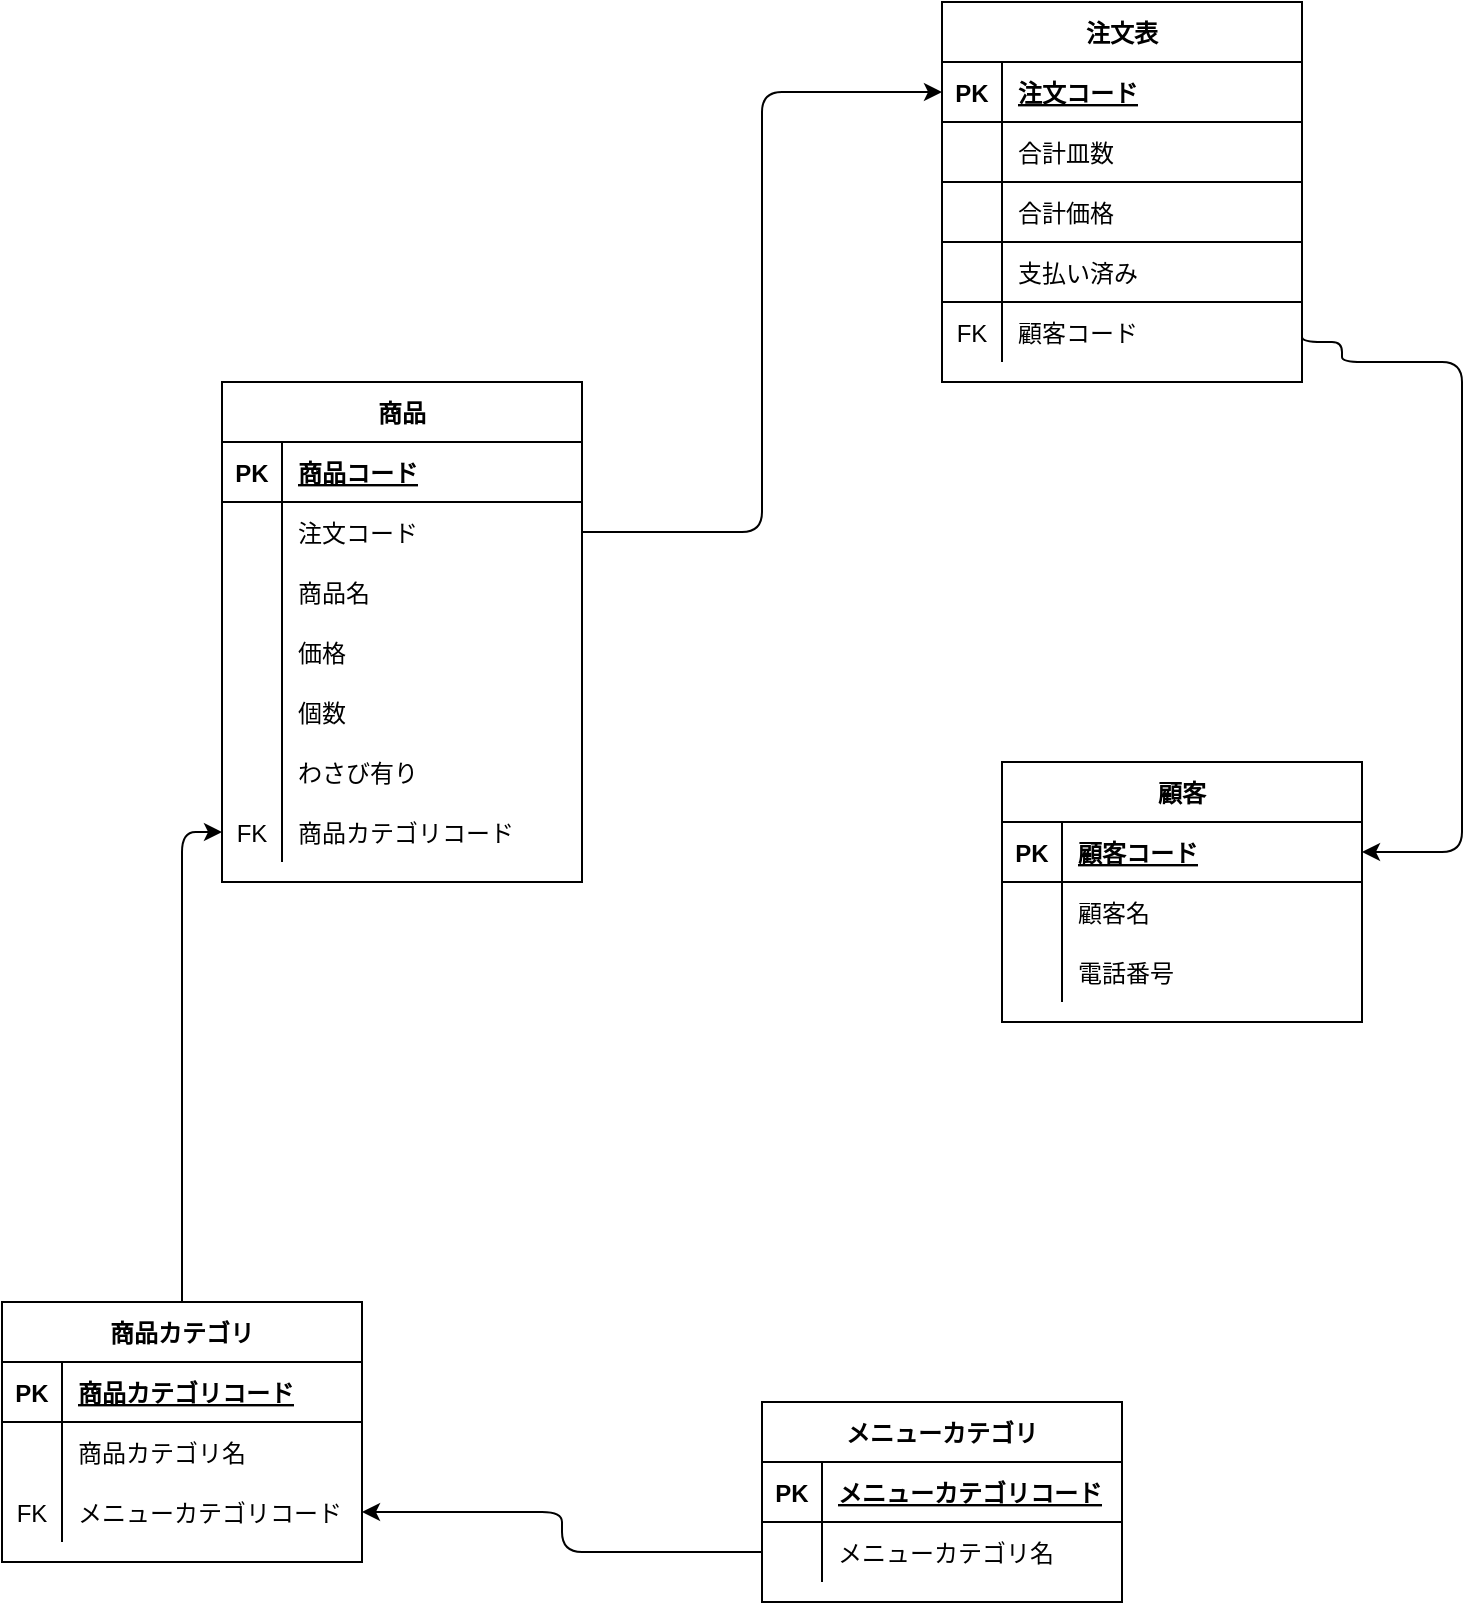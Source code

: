 <mxfile>
    <diagram id="0tB37L-FUxQmcfze4Efi" name="Page-1">
        <mxGraphModel dx="917" dy="1046" grid="1" gridSize="10" guides="1" tooltips="1" connect="1" arrows="1" fold="1" page="1" pageScale="1" pageWidth="850" pageHeight="1100" math="0" shadow="0">
            <root>
                <mxCell id="0"/>
                <mxCell id="1" parent="0"/>
                <mxCell id="IEJBZTlUMF-9hDdgVfmo-73" value="注文表" style="shape=table;startSize=30;container=1;collapsible=1;childLayout=tableLayout;fixedRows=1;rowLines=1;fontStyle=1;align=center;resizeLast=1;" parent="1" vertex="1">
                    <mxGeometry x="560" y="20" width="180" height="190" as="geometry"/>
                </mxCell>
                <mxCell id="IEJBZTlUMF-9hDdgVfmo-74" value="" style="shape=partialRectangle;collapsible=0;dropTarget=0;pointerEvents=0;fillColor=none;top=0;left=0;bottom=1;right=0;points=[[0,0.5],[1,0.5]];portConstraint=eastwest;" parent="IEJBZTlUMF-9hDdgVfmo-73" vertex="1">
                    <mxGeometry y="30" width="180" height="30" as="geometry"/>
                </mxCell>
                <mxCell id="IEJBZTlUMF-9hDdgVfmo-75" value="PK" style="shape=partialRectangle;connectable=0;fillColor=none;top=0;left=0;bottom=0;right=0;fontStyle=1;overflow=hidden;" parent="IEJBZTlUMF-9hDdgVfmo-74" vertex="1">
                    <mxGeometry width="30" height="30" as="geometry">
                        <mxRectangle width="30" height="30" as="alternateBounds"/>
                    </mxGeometry>
                </mxCell>
                <mxCell id="IEJBZTlUMF-9hDdgVfmo-76" value="注文コード" style="shape=partialRectangle;connectable=0;fillColor=none;top=0;left=0;bottom=0;right=0;align=left;spacingLeft=6;fontStyle=5;overflow=hidden;" parent="IEJBZTlUMF-9hDdgVfmo-74" vertex="1">
                    <mxGeometry x="30" width="150" height="30" as="geometry">
                        <mxRectangle width="150" height="30" as="alternateBounds"/>
                    </mxGeometry>
                </mxCell>
                <mxCell id="IEJBZTlUMF-9hDdgVfmo-77" value="" style="shape=partialRectangle;collapsible=0;dropTarget=0;pointerEvents=0;fillColor=none;top=0;left=0;bottom=0;right=0;points=[[0,0.5],[1,0.5]];portConstraint=eastwest;" parent="IEJBZTlUMF-9hDdgVfmo-73" vertex="1">
                    <mxGeometry y="60" width="180" height="30" as="geometry"/>
                </mxCell>
                <mxCell id="IEJBZTlUMF-9hDdgVfmo-78" value="" style="shape=partialRectangle;connectable=0;fillColor=none;top=0;left=0;bottom=0;right=0;editable=1;overflow=hidden;" parent="IEJBZTlUMF-9hDdgVfmo-77" vertex="1">
                    <mxGeometry width="30" height="30" as="geometry">
                        <mxRectangle width="30" height="30" as="alternateBounds"/>
                    </mxGeometry>
                </mxCell>
                <mxCell id="IEJBZTlUMF-9hDdgVfmo-79" value="合計皿数" style="shape=partialRectangle;connectable=0;fillColor=none;top=0;left=0;bottom=0;right=0;align=left;spacingLeft=6;overflow=hidden;" parent="IEJBZTlUMF-9hDdgVfmo-77" vertex="1">
                    <mxGeometry x="30" width="150" height="30" as="geometry">
                        <mxRectangle width="150" height="30" as="alternateBounds"/>
                    </mxGeometry>
                </mxCell>
                <mxCell id="IEJBZTlUMF-9hDdgVfmo-229" value="" style="shape=partialRectangle;collapsible=0;dropTarget=0;pointerEvents=0;fillColor=none;top=0;left=0;bottom=0;right=0;points=[[0,0.5],[1,0.5]];portConstraint=eastwest;" parent="IEJBZTlUMF-9hDdgVfmo-73" vertex="1">
                    <mxGeometry y="90" width="180" height="30" as="geometry"/>
                </mxCell>
                <mxCell id="IEJBZTlUMF-9hDdgVfmo-230" value="" style="shape=partialRectangle;connectable=0;fillColor=none;top=0;left=0;bottom=0;right=0;editable=1;overflow=hidden;" parent="IEJBZTlUMF-9hDdgVfmo-229" vertex="1">
                    <mxGeometry width="30" height="30" as="geometry">
                        <mxRectangle width="30" height="30" as="alternateBounds"/>
                    </mxGeometry>
                </mxCell>
                <mxCell id="IEJBZTlUMF-9hDdgVfmo-231" value="合計価格" style="shape=partialRectangle;connectable=0;fillColor=none;top=0;left=0;bottom=0;right=0;align=left;spacingLeft=6;overflow=hidden;" parent="IEJBZTlUMF-9hDdgVfmo-229" vertex="1">
                    <mxGeometry x="30" width="150" height="30" as="geometry">
                        <mxRectangle width="150" height="30" as="alternateBounds"/>
                    </mxGeometry>
                </mxCell>
                <mxCell id="IEJBZTlUMF-9hDdgVfmo-80" value="" style="shape=partialRectangle;collapsible=0;dropTarget=0;pointerEvents=0;fillColor=none;top=0;left=0;bottom=0;right=0;points=[[0,0.5],[1,0.5]];portConstraint=eastwest;" parent="IEJBZTlUMF-9hDdgVfmo-73" vertex="1">
                    <mxGeometry y="120" width="180" height="30" as="geometry"/>
                </mxCell>
                <mxCell id="IEJBZTlUMF-9hDdgVfmo-81" value="" style="shape=partialRectangle;connectable=0;fillColor=none;top=0;left=0;bottom=0;right=0;editable=1;overflow=hidden;" parent="IEJBZTlUMF-9hDdgVfmo-80" vertex="1">
                    <mxGeometry width="30" height="30" as="geometry">
                        <mxRectangle width="30" height="30" as="alternateBounds"/>
                    </mxGeometry>
                </mxCell>
                <mxCell id="IEJBZTlUMF-9hDdgVfmo-82" value="支払い済み" style="shape=partialRectangle;connectable=0;fillColor=none;top=0;left=0;bottom=0;right=0;align=left;spacingLeft=6;overflow=hidden;" parent="IEJBZTlUMF-9hDdgVfmo-80" vertex="1">
                    <mxGeometry x="30" width="150" height="30" as="geometry">
                        <mxRectangle width="150" height="30" as="alternateBounds"/>
                    </mxGeometry>
                </mxCell>
                <mxCell id="IEJBZTlUMF-9hDdgVfmo-116" value="" style="shape=partialRectangle;collapsible=0;dropTarget=0;pointerEvents=0;fillColor=none;top=0;left=0;bottom=0;right=0;points=[[0,0.5],[1,0.5]];portConstraint=eastwest;" parent="IEJBZTlUMF-9hDdgVfmo-73" vertex="1">
                    <mxGeometry y="150" width="180" height="30" as="geometry"/>
                </mxCell>
                <mxCell id="IEJBZTlUMF-9hDdgVfmo-117" value="FK" style="shape=partialRectangle;connectable=0;fillColor=none;top=0;left=0;bottom=0;right=0;editable=1;overflow=hidden;" parent="IEJBZTlUMF-9hDdgVfmo-116" vertex="1">
                    <mxGeometry width="30" height="30" as="geometry">
                        <mxRectangle width="30" height="30" as="alternateBounds"/>
                    </mxGeometry>
                </mxCell>
                <mxCell id="IEJBZTlUMF-9hDdgVfmo-118" value="顧客コード" style="shape=partialRectangle;connectable=0;fillColor=none;top=0;left=0;bottom=0;right=0;align=left;spacingLeft=6;overflow=hidden;" parent="IEJBZTlUMF-9hDdgVfmo-116" vertex="1">
                    <mxGeometry x="30" width="150" height="30" as="geometry">
                        <mxRectangle width="150" height="30" as="alternateBounds"/>
                    </mxGeometry>
                </mxCell>
                <mxCell id="IEJBZTlUMF-9hDdgVfmo-86" value="商品" style="shape=table;startSize=30;container=1;collapsible=1;childLayout=tableLayout;fixedRows=1;rowLines=0;fontStyle=1;align=center;resizeLast=1;" parent="1" vertex="1">
                    <mxGeometry x="200" y="210" width="180" height="250" as="geometry"/>
                </mxCell>
                <mxCell id="IEJBZTlUMF-9hDdgVfmo-87" value="" style="shape=partialRectangle;collapsible=0;dropTarget=0;pointerEvents=0;fillColor=none;top=0;left=0;bottom=1;right=0;points=[[0,0.5],[1,0.5]];portConstraint=eastwest;" parent="IEJBZTlUMF-9hDdgVfmo-86" vertex="1">
                    <mxGeometry y="30" width="180" height="30" as="geometry"/>
                </mxCell>
                <mxCell id="IEJBZTlUMF-9hDdgVfmo-88" value="PK" style="shape=partialRectangle;connectable=0;fillColor=none;top=0;left=0;bottom=0;right=0;fontStyle=1;overflow=hidden;" parent="IEJBZTlUMF-9hDdgVfmo-87" vertex="1">
                    <mxGeometry width="30" height="30" as="geometry">
                        <mxRectangle width="30" height="30" as="alternateBounds"/>
                    </mxGeometry>
                </mxCell>
                <mxCell id="IEJBZTlUMF-9hDdgVfmo-89" value="商品コード" style="shape=partialRectangle;connectable=0;fillColor=none;top=0;left=0;bottom=0;right=0;align=left;spacingLeft=6;fontStyle=5;overflow=hidden;" parent="IEJBZTlUMF-9hDdgVfmo-87" vertex="1">
                    <mxGeometry x="30" width="150" height="30" as="geometry">
                        <mxRectangle width="150" height="30" as="alternateBounds"/>
                    </mxGeometry>
                </mxCell>
                <mxCell id="IEJBZTlUMF-9hDdgVfmo-90" value="" style="shape=partialRectangle;collapsible=0;dropTarget=0;pointerEvents=0;fillColor=none;top=0;left=0;bottom=0;right=0;points=[[0,0.5],[1,0.5]];portConstraint=eastwest;" parent="IEJBZTlUMF-9hDdgVfmo-86" vertex="1">
                    <mxGeometry y="60" width="180" height="30" as="geometry"/>
                </mxCell>
                <mxCell id="IEJBZTlUMF-9hDdgVfmo-91" value="" style="shape=partialRectangle;connectable=0;fillColor=none;top=0;left=0;bottom=0;right=0;editable=1;overflow=hidden;" parent="IEJBZTlUMF-9hDdgVfmo-90" vertex="1">
                    <mxGeometry width="30" height="30" as="geometry">
                        <mxRectangle width="30" height="30" as="alternateBounds"/>
                    </mxGeometry>
                </mxCell>
                <mxCell id="IEJBZTlUMF-9hDdgVfmo-92" value="注文コード" style="shape=partialRectangle;connectable=0;fillColor=none;top=0;left=0;bottom=0;right=0;align=left;spacingLeft=6;overflow=hidden;" parent="IEJBZTlUMF-9hDdgVfmo-90" vertex="1">
                    <mxGeometry x="30" width="150" height="30" as="geometry">
                        <mxRectangle width="150" height="30" as="alternateBounds"/>
                    </mxGeometry>
                </mxCell>
                <mxCell id="IEJBZTlUMF-9hDdgVfmo-156" value="" style="shape=partialRectangle;collapsible=0;dropTarget=0;pointerEvents=0;fillColor=none;top=0;left=0;bottom=0;right=0;points=[[0,0.5],[1,0.5]];portConstraint=eastwest;" parent="IEJBZTlUMF-9hDdgVfmo-86" vertex="1">
                    <mxGeometry y="90" width="180" height="30" as="geometry"/>
                </mxCell>
                <mxCell id="IEJBZTlUMF-9hDdgVfmo-157" value="" style="shape=partialRectangle;connectable=0;fillColor=none;top=0;left=0;bottom=0;right=0;editable=1;overflow=hidden;" parent="IEJBZTlUMF-9hDdgVfmo-156" vertex="1">
                    <mxGeometry width="30" height="30" as="geometry">
                        <mxRectangle width="30" height="30" as="alternateBounds"/>
                    </mxGeometry>
                </mxCell>
                <mxCell id="IEJBZTlUMF-9hDdgVfmo-158" value="商品名" style="shape=partialRectangle;connectable=0;fillColor=none;top=0;left=0;bottom=0;right=0;align=left;spacingLeft=6;overflow=hidden;" parent="IEJBZTlUMF-9hDdgVfmo-156" vertex="1">
                    <mxGeometry x="30" width="150" height="30" as="geometry">
                        <mxRectangle width="150" height="30" as="alternateBounds"/>
                    </mxGeometry>
                </mxCell>
                <mxCell id="IEJBZTlUMF-9hDdgVfmo-93" value="" style="shape=partialRectangle;collapsible=0;dropTarget=0;pointerEvents=0;fillColor=none;top=0;left=0;bottom=0;right=0;points=[[0,0.5],[1,0.5]];portConstraint=eastwest;" parent="IEJBZTlUMF-9hDdgVfmo-86" vertex="1">
                    <mxGeometry y="120" width="180" height="30" as="geometry"/>
                </mxCell>
                <mxCell id="IEJBZTlUMF-9hDdgVfmo-94" value="" style="shape=partialRectangle;connectable=0;fillColor=none;top=0;left=0;bottom=0;right=0;editable=1;overflow=hidden;" parent="IEJBZTlUMF-9hDdgVfmo-93" vertex="1">
                    <mxGeometry width="30" height="30" as="geometry">
                        <mxRectangle width="30" height="30" as="alternateBounds"/>
                    </mxGeometry>
                </mxCell>
                <mxCell id="IEJBZTlUMF-9hDdgVfmo-95" value="価格" style="shape=partialRectangle;connectable=0;fillColor=none;top=0;left=0;bottom=0;right=0;align=left;spacingLeft=6;overflow=hidden;" parent="IEJBZTlUMF-9hDdgVfmo-93" vertex="1">
                    <mxGeometry x="30" width="150" height="30" as="geometry">
                        <mxRectangle width="150" height="30" as="alternateBounds"/>
                    </mxGeometry>
                </mxCell>
                <mxCell id="IEJBZTlUMF-9hDdgVfmo-119" value="" style="shape=partialRectangle;collapsible=0;dropTarget=0;pointerEvents=0;fillColor=none;top=0;left=0;bottom=0;right=0;points=[[0,0.5],[1,0.5]];portConstraint=eastwest;" parent="IEJBZTlUMF-9hDdgVfmo-86" vertex="1">
                    <mxGeometry y="150" width="180" height="30" as="geometry"/>
                </mxCell>
                <mxCell id="IEJBZTlUMF-9hDdgVfmo-120" value="" style="shape=partialRectangle;connectable=0;fillColor=none;top=0;left=0;bottom=0;right=0;editable=1;overflow=hidden;" parent="IEJBZTlUMF-9hDdgVfmo-119" vertex="1">
                    <mxGeometry width="30" height="30" as="geometry">
                        <mxRectangle width="30" height="30" as="alternateBounds"/>
                    </mxGeometry>
                </mxCell>
                <mxCell id="IEJBZTlUMF-9hDdgVfmo-121" value="個数" style="shape=partialRectangle;connectable=0;fillColor=none;top=0;left=0;bottom=0;right=0;align=left;spacingLeft=6;overflow=hidden;" parent="IEJBZTlUMF-9hDdgVfmo-119" vertex="1">
                    <mxGeometry x="30" width="150" height="30" as="geometry">
                        <mxRectangle width="150" height="30" as="alternateBounds"/>
                    </mxGeometry>
                </mxCell>
                <mxCell id="IEJBZTlUMF-9hDdgVfmo-122" value="" style="shape=partialRectangle;collapsible=0;dropTarget=0;pointerEvents=0;fillColor=none;top=0;left=0;bottom=0;right=0;points=[[0,0.5],[1,0.5]];portConstraint=eastwest;" parent="IEJBZTlUMF-9hDdgVfmo-86" vertex="1">
                    <mxGeometry y="180" width="180" height="30" as="geometry"/>
                </mxCell>
                <mxCell id="IEJBZTlUMF-9hDdgVfmo-123" value="" style="shape=partialRectangle;connectable=0;fillColor=none;top=0;left=0;bottom=0;right=0;editable=1;overflow=hidden;" parent="IEJBZTlUMF-9hDdgVfmo-122" vertex="1">
                    <mxGeometry width="30" height="30" as="geometry">
                        <mxRectangle width="30" height="30" as="alternateBounds"/>
                    </mxGeometry>
                </mxCell>
                <mxCell id="IEJBZTlUMF-9hDdgVfmo-124" value="わさび有り" style="shape=partialRectangle;connectable=0;fillColor=none;top=0;left=0;bottom=0;right=0;align=left;spacingLeft=6;overflow=hidden;" parent="IEJBZTlUMF-9hDdgVfmo-122" vertex="1">
                    <mxGeometry x="30" width="150" height="30" as="geometry">
                        <mxRectangle width="150" height="30" as="alternateBounds"/>
                    </mxGeometry>
                </mxCell>
                <mxCell id="IEJBZTlUMF-9hDdgVfmo-96" value="" style="shape=partialRectangle;collapsible=0;dropTarget=0;pointerEvents=0;fillColor=none;top=0;left=0;bottom=0;right=0;points=[[0,0.5],[1,0.5]];portConstraint=eastwest;" parent="IEJBZTlUMF-9hDdgVfmo-86" vertex="1">
                    <mxGeometry y="210" width="180" height="30" as="geometry"/>
                </mxCell>
                <mxCell id="IEJBZTlUMF-9hDdgVfmo-97" value="FK" style="shape=partialRectangle;connectable=0;fillColor=none;top=0;left=0;bottom=0;right=0;editable=1;overflow=hidden;" parent="IEJBZTlUMF-9hDdgVfmo-96" vertex="1">
                    <mxGeometry width="30" height="30" as="geometry">
                        <mxRectangle width="30" height="30" as="alternateBounds"/>
                    </mxGeometry>
                </mxCell>
                <mxCell id="IEJBZTlUMF-9hDdgVfmo-98" value="商品カテゴリコード" style="shape=partialRectangle;connectable=0;fillColor=none;top=0;left=0;bottom=0;right=0;align=left;spacingLeft=6;overflow=hidden;" parent="IEJBZTlUMF-9hDdgVfmo-96" vertex="1">
                    <mxGeometry x="30" width="150" height="30" as="geometry">
                        <mxRectangle width="150" height="30" as="alternateBounds"/>
                    </mxGeometry>
                </mxCell>
                <mxCell id="IEJBZTlUMF-9hDdgVfmo-162" style="edgeStyle=orthogonalEdgeStyle;html=1;exitX=0.5;exitY=0;exitDx=0;exitDy=0;entryX=0;entryY=0.5;entryDx=0;entryDy=0;" parent="1" source="IEJBZTlUMF-9hDdgVfmo-125" target="IEJBZTlUMF-9hDdgVfmo-96" edge="1">
                    <mxGeometry relative="1" as="geometry"/>
                </mxCell>
                <mxCell id="IEJBZTlUMF-9hDdgVfmo-125" value="商品カテゴリ" style="shape=table;startSize=30;container=1;collapsible=1;childLayout=tableLayout;fixedRows=1;rowLines=0;fontStyle=1;align=center;resizeLast=1;" parent="1" vertex="1">
                    <mxGeometry x="90" y="670" width="180" height="130" as="geometry"/>
                </mxCell>
                <mxCell id="IEJBZTlUMF-9hDdgVfmo-126" value="" style="shape=partialRectangle;collapsible=0;dropTarget=0;pointerEvents=0;fillColor=none;top=0;left=0;bottom=1;right=0;points=[[0,0.5],[1,0.5]];portConstraint=eastwest;" parent="IEJBZTlUMF-9hDdgVfmo-125" vertex="1">
                    <mxGeometry y="30" width="180" height="30" as="geometry"/>
                </mxCell>
                <mxCell id="IEJBZTlUMF-9hDdgVfmo-127" value="PK" style="shape=partialRectangle;connectable=0;fillColor=none;top=0;left=0;bottom=0;right=0;fontStyle=1;overflow=hidden;" parent="IEJBZTlUMF-9hDdgVfmo-126" vertex="1">
                    <mxGeometry width="30" height="30" as="geometry">
                        <mxRectangle width="30" height="30" as="alternateBounds"/>
                    </mxGeometry>
                </mxCell>
                <mxCell id="IEJBZTlUMF-9hDdgVfmo-128" value="商品カテゴリコード" style="shape=partialRectangle;connectable=0;fillColor=none;top=0;left=0;bottom=0;right=0;align=left;spacingLeft=6;fontStyle=5;overflow=hidden;" parent="IEJBZTlUMF-9hDdgVfmo-126" vertex="1">
                    <mxGeometry x="30" width="150" height="30" as="geometry">
                        <mxRectangle width="150" height="30" as="alternateBounds"/>
                    </mxGeometry>
                </mxCell>
                <mxCell id="IEJBZTlUMF-9hDdgVfmo-129" value="" style="shape=partialRectangle;collapsible=0;dropTarget=0;pointerEvents=0;fillColor=none;top=0;left=0;bottom=0;right=0;points=[[0,0.5],[1,0.5]];portConstraint=eastwest;" parent="IEJBZTlUMF-9hDdgVfmo-125" vertex="1">
                    <mxGeometry y="60" width="180" height="30" as="geometry"/>
                </mxCell>
                <mxCell id="IEJBZTlUMF-9hDdgVfmo-130" value="" style="shape=partialRectangle;connectable=0;fillColor=none;top=0;left=0;bottom=0;right=0;editable=1;overflow=hidden;" parent="IEJBZTlUMF-9hDdgVfmo-129" vertex="1">
                    <mxGeometry width="30" height="30" as="geometry">
                        <mxRectangle width="30" height="30" as="alternateBounds"/>
                    </mxGeometry>
                </mxCell>
                <mxCell id="IEJBZTlUMF-9hDdgVfmo-131" value="商品カテゴリ名" style="shape=partialRectangle;connectable=0;fillColor=none;top=0;left=0;bottom=0;right=0;align=left;spacingLeft=6;overflow=hidden;" parent="IEJBZTlUMF-9hDdgVfmo-129" vertex="1">
                    <mxGeometry x="30" width="150" height="30" as="geometry">
                        <mxRectangle width="150" height="30" as="alternateBounds"/>
                    </mxGeometry>
                </mxCell>
                <mxCell id="IEJBZTlUMF-9hDdgVfmo-132" value="" style="shape=partialRectangle;collapsible=0;dropTarget=0;pointerEvents=0;fillColor=none;top=0;left=0;bottom=0;right=0;points=[[0,0.5],[1,0.5]];portConstraint=eastwest;" parent="IEJBZTlUMF-9hDdgVfmo-125" vertex="1">
                    <mxGeometry y="90" width="180" height="30" as="geometry"/>
                </mxCell>
                <mxCell id="IEJBZTlUMF-9hDdgVfmo-133" value="FK" style="shape=partialRectangle;connectable=0;fillColor=none;top=0;left=0;bottom=0;right=0;editable=1;overflow=hidden;" parent="IEJBZTlUMF-9hDdgVfmo-132" vertex="1">
                    <mxGeometry width="30" height="30" as="geometry">
                        <mxRectangle width="30" height="30" as="alternateBounds"/>
                    </mxGeometry>
                </mxCell>
                <mxCell id="IEJBZTlUMF-9hDdgVfmo-134" value="メニューカテゴリコード" style="shape=partialRectangle;connectable=0;fillColor=none;top=0;left=0;bottom=0;right=0;align=left;spacingLeft=6;overflow=hidden;" parent="IEJBZTlUMF-9hDdgVfmo-132" vertex="1">
                    <mxGeometry x="30" width="150" height="30" as="geometry">
                        <mxRectangle width="150" height="30" as="alternateBounds"/>
                    </mxGeometry>
                </mxCell>
                <mxCell id="IEJBZTlUMF-9hDdgVfmo-138" value="メニューカテゴリ" style="shape=table;startSize=30;container=1;collapsible=1;childLayout=tableLayout;fixedRows=1;rowLines=0;fontStyle=1;align=center;resizeLast=1;" parent="1" vertex="1">
                    <mxGeometry x="470" y="720" width="180" height="100" as="geometry"/>
                </mxCell>
                <mxCell id="IEJBZTlUMF-9hDdgVfmo-139" value="" style="shape=partialRectangle;collapsible=0;dropTarget=0;pointerEvents=0;fillColor=none;top=0;left=0;bottom=1;right=0;points=[[0,0.5],[1,0.5]];portConstraint=eastwest;" parent="IEJBZTlUMF-9hDdgVfmo-138" vertex="1">
                    <mxGeometry y="30" width="180" height="30" as="geometry"/>
                </mxCell>
                <mxCell id="IEJBZTlUMF-9hDdgVfmo-140" value="PK" style="shape=partialRectangle;connectable=0;fillColor=none;top=0;left=0;bottom=0;right=0;fontStyle=1;overflow=hidden;" parent="IEJBZTlUMF-9hDdgVfmo-139" vertex="1">
                    <mxGeometry width="30" height="30" as="geometry">
                        <mxRectangle width="30" height="30" as="alternateBounds"/>
                    </mxGeometry>
                </mxCell>
                <mxCell id="IEJBZTlUMF-9hDdgVfmo-141" value="メニューカテゴリコード" style="shape=partialRectangle;connectable=0;fillColor=none;top=0;left=0;bottom=0;right=0;align=left;spacingLeft=6;fontStyle=5;overflow=hidden;" parent="IEJBZTlUMF-9hDdgVfmo-139" vertex="1">
                    <mxGeometry x="30" width="150" height="30" as="geometry">
                        <mxRectangle width="150" height="30" as="alternateBounds"/>
                    </mxGeometry>
                </mxCell>
                <mxCell id="IEJBZTlUMF-9hDdgVfmo-142" value="" style="shape=partialRectangle;collapsible=0;dropTarget=0;pointerEvents=0;fillColor=none;top=0;left=0;bottom=0;right=0;points=[[0,0.5],[1,0.5]];portConstraint=eastwest;" parent="IEJBZTlUMF-9hDdgVfmo-138" vertex="1">
                    <mxGeometry y="60" width="180" height="30" as="geometry"/>
                </mxCell>
                <mxCell id="IEJBZTlUMF-9hDdgVfmo-143" value="" style="shape=partialRectangle;connectable=0;fillColor=none;top=0;left=0;bottom=0;right=0;editable=1;overflow=hidden;" parent="IEJBZTlUMF-9hDdgVfmo-142" vertex="1">
                    <mxGeometry width="30" height="30" as="geometry">
                        <mxRectangle width="30" height="30" as="alternateBounds"/>
                    </mxGeometry>
                </mxCell>
                <mxCell id="IEJBZTlUMF-9hDdgVfmo-144" value="メニューカテゴリ名" style="shape=partialRectangle;connectable=0;fillColor=none;top=0;left=0;bottom=0;right=0;align=left;spacingLeft=6;overflow=hidden;" parent="IEJBZTlUMF-9hDdgVfmo-142" vertex="1">
                    <mxGeometry x="30" width="150" height="30" as="geometry">
                        <mxRectangle width="150" height="30" as="alternateBounds"/>
                    </mxGeometry>
                </mxCell>
                <mxCell id="IEJBZTlUMF-9hDdgVfmo-164" style="edgeStyle=orthogonalEdgeStyle;html=1;exitX=0;exitY=0.5;exitDx=0;exitDy=0;entryX=1;entryY=0.5;entryDx=0;entryDy=0;" parent="1" source="IEJBZTlUMF-9hDdgVfmo-142" target="IEJBZTlUMF-9hDdgVfmo-132" edge="1">
                    <mxGeometry relative="1" as="geometry"/>
                </mxCell>
                <mxCell id="IEJBZTlUMF-9hDdgVfmo-166" style="edgeStyle=orthogonalEdgeStyle;html=1;entryX=0;entryY=0.5;entryDx=0;entryDy=0;" parent="1" source="IEJBZTlUMF-9hDdgVfmo-90" target="IEJBZTlUMF-9hDdgVfmo-74" edge="1">
                    <mxGeometry relative="1" as="geometry"/>
                </mxCell>
                <mxCell id="IEJBZTlUMF-9hDdgVfmo-193" value="顧客" style="shape=table;startSize=30;container=1;collapsible=1;childLayout=tableLayout;fixedRows=1;rowLines=0;fontStyle=1;align=center;resizeLast=1;" parent="1" vertex="1">
                    <mxGeometry x="590" y="400" width="180" height="130" as="geometry"/>
                </mxCell>
                <mxCell id="IEJBZTlUMF-9hDdgVfmo-194" value="" style="shape=partialRectangle;collapsible=0;dropTarget=0;pointerEvents=0;fillColor=none;top=0;left=0;bottom=1;right=0;points=[[0,0.5],[1,0.5]];portConstraint=eastwest;" parent="IEJBZTlUMF-9hDdgVfmo-193" vertex="1">
                    <mxGeometry y="30" width="180" height="30" as="geometry"/>
                </mxCell>
                <mxCell id="IEJBZTlUMF-9hDdgVfmo-195" value="PK" style="shape=partialRectangle;connectable=0;fillColor=none;top=0;left=0;bottom=0;right=0;fontStyle=1;overflow=hidden;" parent="IEJBZTlUMF-9hDdgVfmo-194" vertex="1">
                    <mxGeometry width="30" height="30" as="geometry">
                        <mxRectangle width="30" height="30" as="alternateBounds"/>
                    </mxGeometry>
                </mxCell>
                <mxCell id="IEJBZTlUMF-9hDdgVfmo-196" value="顧客コード" style="shape=partialRectangle;connectable=0;fillColor=none;top=0;left=0;bottom=0;right=0;align=left;spacingLeft=6;fontStyle=5;overflow=hidden;" parent="IEJBZTlUMF-9hDdgVfmo-194" vertex="1">
                    <mxGeometry x="30" width="150" height="30" as="geometry">
                        <mxRectangle width="150" height="30" as="alternateBounds"/>
                    </mxGeometry>
                </mxCell>
                <mxCell id="IEJBZTlUMF-9hDdgVfmo-197" value="" style="shape=partialRectangle;collapsible=0;dropTarget=0;pointerEvents=0;fillColor=none;top=0;left=0;bottom=0;right=0;points=[[0,0.5],[1,0.5]];portConstraint=eastwest;" parent="IEJBZTlUMF-9hDdgVfmo-193" vertex="1">
                    <mxGeometry y="60" width="180" height="30" as="geometry"/>
                </mxCell>
                <mxCell id="IEJBZTlUMF-9hDdgVfmo-198" value="" style="shape=partialRectangle;connectable=0;fillColor=none;top=0;left=0;bottom=0;right=0;editable=1;overflow=hidden;" parent="IEJBZTlUMF-9hDdgVfmo-197" vertex="1">
                    <mxGeometry width="30" height="30" as="geometry">
                        <mxRectangle width="30" height="30" as="alternateBounds"/>
                    </mxGeometry>
                </mxCell>
                <mxCell id="IEJBZTlUMF-9hDdgVfmo-199" value="顧客名" style="shape=partialRectangle;connectable=0;fillColor=none;top=0;left=0;bottom=0;right=0;align=left;spacingLeft=6;overflow=hidden;" parent="IEJBZTlUMF-9hDdgVfmo-197" vertex="1">
                    <mxGeometry x="30" width="150" height="30" as="geometry">
                        <mxRectangle width="150" height="30" as="alternateBounds"/>
                    </mxGeometry>
                </mxCell>
                <mxCell id="IEJBZTlUMF-9hDdgVfmo-200" value="" style="shape=partialRectangle;collapsible=0;dropTarget=0;pointerEvents=0;fillColor=none;top=0;left=0;bottom=0;right=0;points=[[0,0.5],[1,0.5]];portConstraint=eastwest;" parent="IEJBZTlUMF-9hDdgVfmo-193" vertex="1">
                    <mxGeometry y="90" width="180" height="30" as="geometry"/>
                </mxCell>
                <mxCell id="IEJBZTlUMF-9hDdgVfmo-201" value="" style="shape=partialRectangle;connectable=0;fillColor=none;top=0;left=0;bottom=0;right=0;editable=1;overflow=hidden;" parent="IEJBZTlUMF-9hDdgVfmo-200" vertex="1">
                    <mxGeometry width="30" height="30" as="geometry">
                        <mxRectangle width="30" height="30" as="alternateBounds"/>
                    </mxGeometry>
                </mxCell>
                <mxCell id="IEJBZTlUMF-9hDdgVfmo-202" value="電話番号" style="shape=partialRectangle;connectable=0;fillColor=none;top=0;left=0;bottom=0;right=0;align=left;spacingLeft=6;overflow=hidden;" parent="IEJBZTlUMF-9hDdgVfmo-200" vertex="1">
                    <mxGeometry x="30" width="150" height="30" as="geometry">
                        <mxRectangle width="150" height="30" as="alternateBounds"/>
                    </mxGeometry>
                </mxCell>
                <mxCell id="IEJBZTlUMF-9hDdgVfmo-209" style="edgeStyle=orthogonalEdgeStyle;html=1;exitX=1;exitY=0.5;exitDx=0;exitDy=0;entryX=1;entryY=0.5;entryDx=0;entryDy=0;" parent="1" source="IEJBZTlUMF-9hDdgVfmo-116" target="IEJBZTlUMF-9hDdgVfmo-194" edge="1">
                    <mxGeometry relative="1" as="geometry">
                        <Array as="points">
                            <mxPoint x="740" y="190"/>
                            <mxPoint x="760" y="190"/>
                            <mxPoint x="760" y="200"/>
                            <mxPoint x="820" y="200"/>
                            <mxPoint x="820" y="445"/>
                        </Array>
                    </mxGeometry>
                </mxCell>
            </root>
        </mxGraphModel>
    </diagram>
</mxfile>